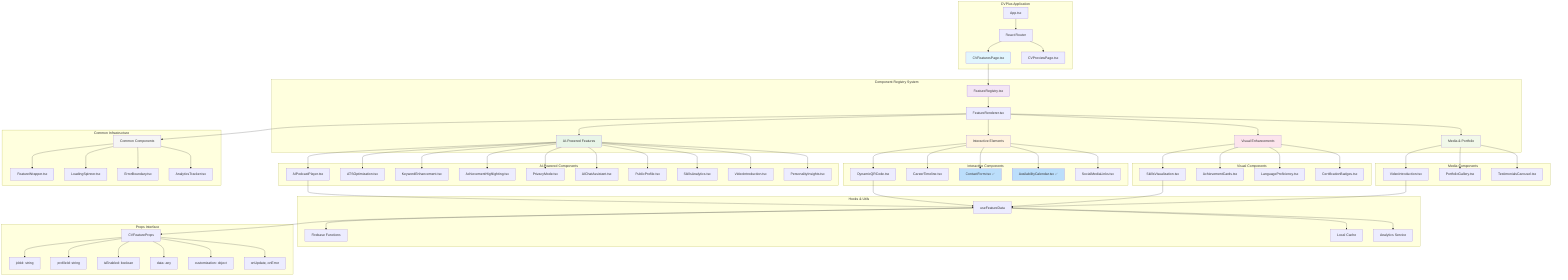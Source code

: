 graph TB
    subgraph "CVPlus Application"
        App[App.tsx]
        App --> Router[React Router]
        Router --> CVPage[CVFeaturesPage.tsx]
        Router --> PreviewPage[CVPreviewPage.tsx]
    end

    subgraph "Component Registry System"
        CVPage --> Registry[FeatureRegistry.tsx]
        Registry --> Renderer[FeatureRenderer.tsx]
        
        Renderer --> AIGroup[AI-Powered Features]
        Renderer --> InteractiveGroup[Interactive Elements]
        Renderer --> VisualGroup[Visual Enhancements]
        Renderer --> MediaGroup[Media & Portfolio]
    end

    subgraph "AI-Powered Components"
        AIGroup --> AI1[AIPodcastPlayer.tsx]
        AIGroup --> AI2[ATSOptimization.tsx]
        AIGroup --> AI3[KeywordEnhancement.tsx]
        AIGroup --> AI4[AchievementHighlighting.tsx]
        AIGroup --> AI5[PrivacyMode.tsx]
        AIGroup --> AI6[AIChatAssistant.tsx]
        AIGroup --> AI7[PublicProfile.tsx]
        AIGroup --> AI8[SkillsAnalytics.tsx]
        AIGroup --> AI9[VideoIntroduction.tsx]
        AIGroup --> AI10[PersonalityInsights.tsx]
    end

    subgraph "Interactive Components"
        InteractiveGroup --> INT1[DynamicQRCode.tsx]
        InteractiveGroup --> INT2[CareerTimeline.tsx]
        InteractiveGroup --> INT3[ContactForm.tsx ✅]
        InteractiveGroup --> INT4[AvailabilityCalendar.tsx ✅]
        InteractiveGroup --> INT5[SocialMediaLinks.tsx]
    end

    subgraph "Visual Components"
        VisualGroup --> VIS1[SkillsVisualization.tsx]
        VisualGroup --> VIS2[AchievementCards.tsx]
        VisualGroup --> VIS3[LanguageProficiency.tsx]
        VisualGroup --> VIS4[CertificationBadges.tsx]
    end

    subgraph "Media Components"
        MediaGroup --> MED1[VideoIntroduction.tsx]
        MediaGroup --> MED2[PortfolioGallery.tsx]
        MediaGroup --> MED3[TestimonialsCarousel.tsx]
    end

    subgraph "Common Infrastructure"
        Renderer --> Common[Common Components]
        Common --> Wrapper[FeatureWrapper.tsx]
        Common --> Loading[LoadingSpinner.tsx]
        Common --> Error[ErrorBoundary.tsx]
        Common --> Analytics[AnalyticsTracker.tsx]
    end

    subgraph "Hooks & Utils"
        AI1 --> Hook1[useFeatureData]
        INT1 --> Hook1
        VIS1 --> Hook1
        MED1 --> Hook1
        
        Hook1 --> Firebase[Firebase Functions]
        Hook1 --> Cache[Local Cache]
        Hook1 --> Analytics2[Analytics Service]
    end

    subgraph "Props Interface"
        Hook1 --> Props[CVFeatureProps]
        Props --> JobId[jobId: string]
        Props --> ProfileId[profileId: string]
        Props --> Enabled[isEnabled: boolean]
        Props --> Data[data: any]
        Props --> Custom[customization: object]
        Props --> Callbacks[onUpdate, onError]
    end

    style CVPage fill:#e1f5fe
    style Registry fill:#f3e5f5
    style AIGroup fill:#e8f5e8
    style InteractiveGroup fill:#fff3e0
    style VisualGroup fill:#fce4ec
    style MediaGroup fill:#f1f8e9
    style Common fill:#f5f5f5
    style INT3 fill:#bbdefb
    style INT4 fill:#bbdefb